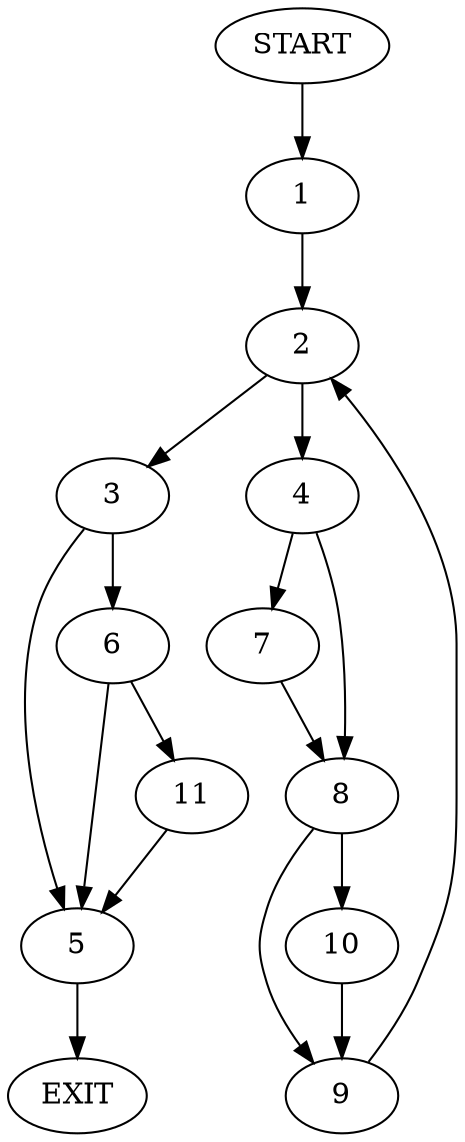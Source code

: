 digraph {
0 [label="START"]
12 [label="EXIT"]
0 -> 1
1 -> 2
2 -> 3
2 -> 4
3 -> 5
3 -> 6
4 -> 7
4 -> 8
7 -> 8
8 -> 9
8 -> 10
10 -> 9
9 -> 2
6 -> 5
6 -> 11
5 -> 12
11 -> 5
}
